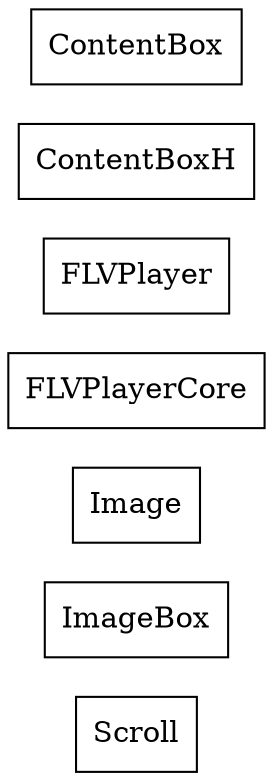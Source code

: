 strict digraph class_diagram {
  rankdir=LR;
  TypeScroll[
    label="Scroll",
    URL="Scroll.html",
    tooltip="com.sekati.ui.Scroll",
    shape="record"
  ];
  TypeImageBox[
    label="ImageBox",
    URL="ImageBox.html",
    tooltip="com.sekati.ui.ImageBox",
    shape="record"
  ];
  TypeImage[
    label="Image",
    URL="Image.html",
    tooltip="com.sekati.ui.Image",
    shape="record"
  ];
  TypeFLVPlayerCore[
    label="FLVPlayerCore",
    URL="FLVPlayerCore.html",
    tooltip="com.sekati.ui.FLVPlayerCore",
    shape="record"
  ];
  TypeFLVPlayer[
    label="FLVPlayer",
    URL="FLVPlayer.html",
    tooltip="com.sekati.ui.FLVPlayer",
    shape="record"
  ];
  TypeContentBoxH[
    label="ContentBoxH",
    URL="ContentBoxH.html",
    tooltip="com.sekati.ui.ContentBoxH",
    shape="record"
  ];
  TypeContentBox[
    label="ContentBox",
    URL="ContentBox.html",
    tooltip="com.sekati.ui.ContentBox",
    shape="record"
  ];
}
